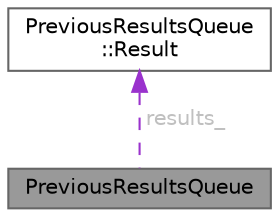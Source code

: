 digraph "PreviousResultsQueue"
{
 // LATEX_PDF_SIZE
  bgcolor="transparent";
  edge [fontname=Helvetica,fontsize=10,labelfontname=Helvetica,labelfontsize=10];
  node [fontname=Helvetica,fontsize=10,shape=box,height=0.2,width=0.4];
  Node1 [id="Node000001",label="PreviousResultsQueue",height=0.2,width=0.4,color="gray40", fillcolor="grey60", style="filled", fontcolor="black",tooltip=" "];
  Node2 -> Node1 [id="edge2_Node000001_Node000002",dir="back",color="darkorchid3",style="dashed",tooltip=" ",label=" results_",fontcolor="grey" ];
  Node2 [id="Node000002",label="PreviousResultsQueue\l::Result",height=0.2,width=0.4,color="gray40", fillcolor="white", style="filled",URL="$struct_previous_results_queue_1_1_result.html",tooltip=" "];
}
